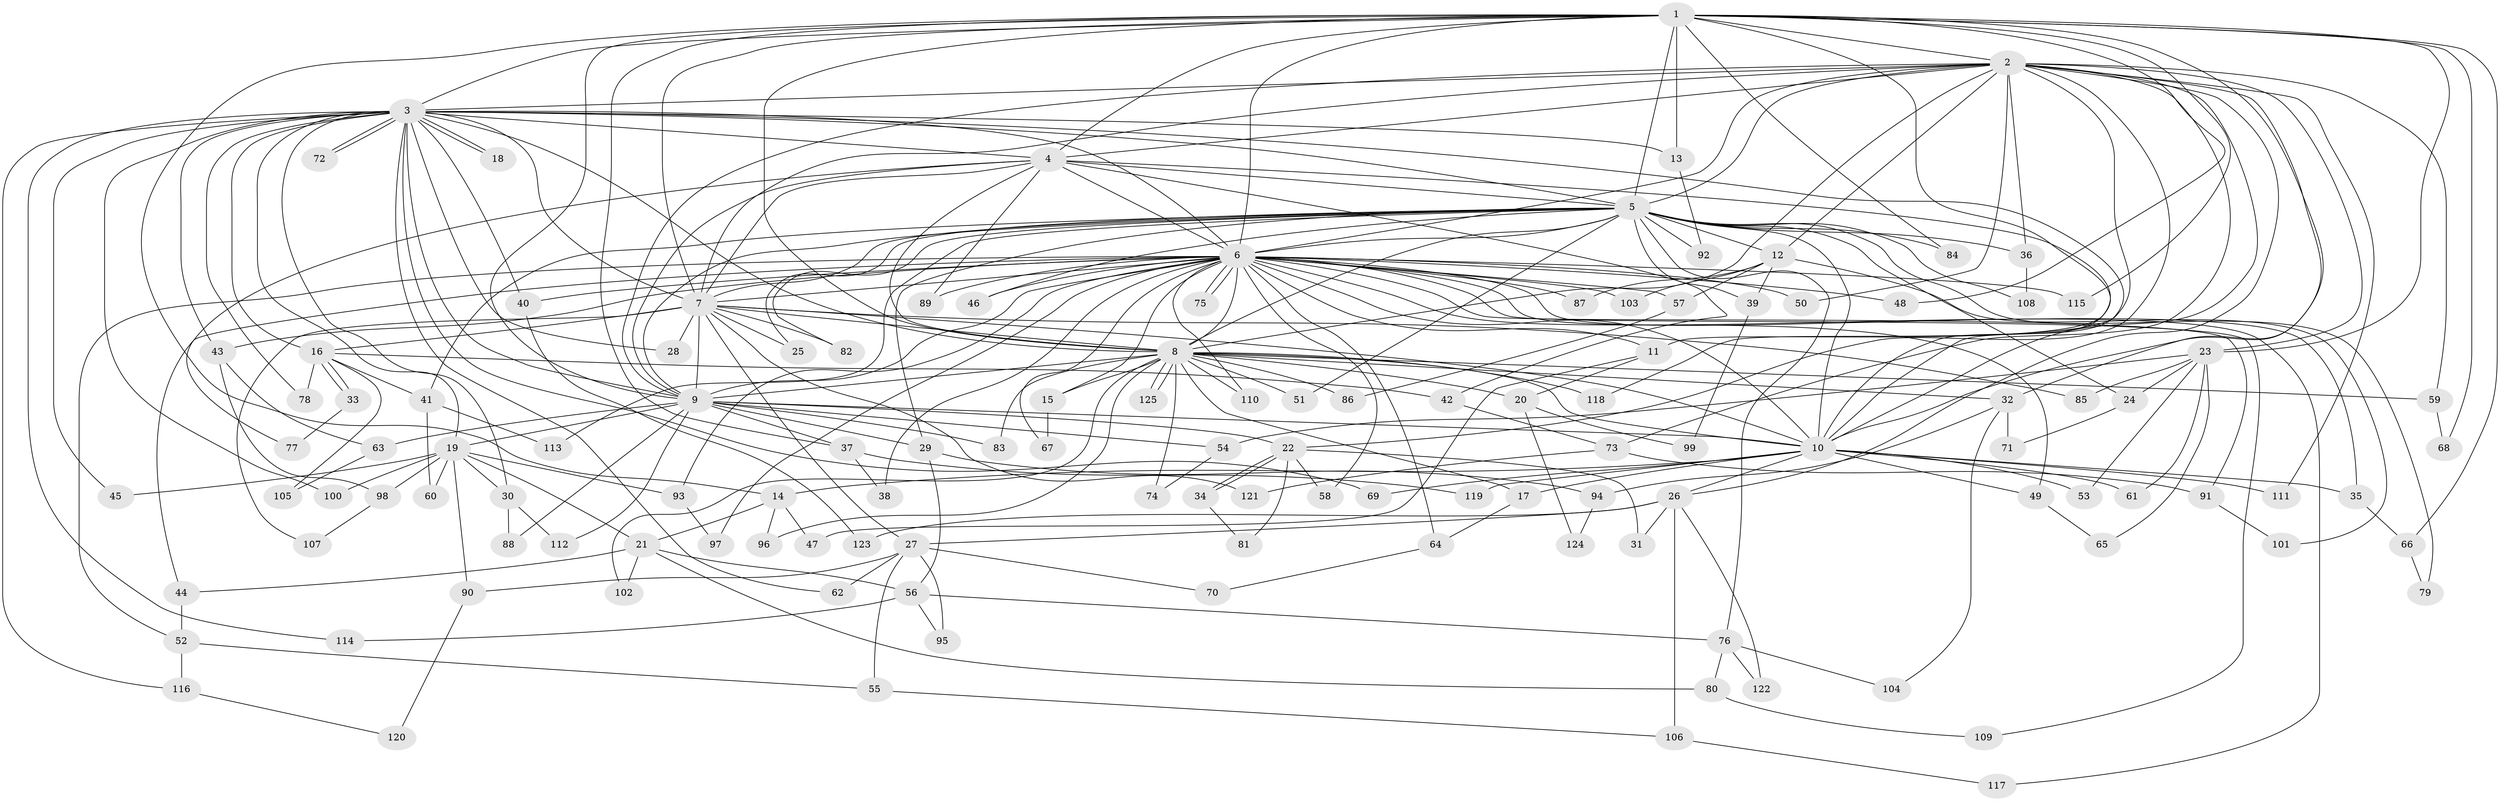 // coarse degree distribution, {19: 0.020202020202020204, 30: 0.010101010101010102, 22: 0.020202020202020204, 34: 0.010101010101010102, 21: 0.010101010101010102, 16: 0.010101010101010102, 7: 0.030303030303030304, 3: 0.21212121212121213, 9: 0.010101010101010102, 1: 0.030303030303030304, 4: 0.06060606060606061, 5: 0.050505050505050504, 8: 0.010101010101010102, 2: 0.5151515151515151}
// Generated by graph-tools (version 1.1) at 2025/41/03/06/25 10:41:38]
// undirected, 125 vertices, 275 edges
graph export_dot {
graph [start="1"]
  node [color=gray90,style=filled];
  1;
  2;
  3;
  4;
  5;
  6;
  7;
  8;
  9;
  10;
  11;
  12;
  13;
  14;
  15;
  16;
  17;
  18;
  19;
  20;
  21;
  22;
  23;
  24;
  25;
  26;
  27;
  28;
  29;
  30;
  31;
  32;
  33;
  34;
  35;
  36;
  37;
  38;
  39;
  40;
  41;
  42;
  43;
  44;
  45;
  46;
  47;
  48;
  49;
  50;
  51;
  52;
  53;
  54;
  55;
  56;
  57;
  58;
  59;
  60;
  61;
  62;
  63;
  64;
  65;
  66;
  67;
  68;
  69;
  70;
  71;
  72;
  73;
  74;
  75;
  76;
  77;
  78;
  79;
  80;
  81;
  82;
  83;
  84;
  85;
  86;
  87;
  88;
  89;
  90;
  91;
  92;
  93;
  94;
  95;
  96;
  97;
  98;
  99;
  100;
  101;
  102;
  103;
  104;
  105;
  106;
  107;
  108;
  109;
  110;
  111;
  112;
  113;
  114;
  115;
  116;
  117;
  118;
  119;
  120;
  121;
  122;
  123;
  124;
  125;
  1 -- 2;
  1 -- 3;
  1 -- 4;
  1 -- 5;
  1 -- 6;
  1 -- 7;
  1 -- 8;
  1 -- 9;
  1 -- 10;
  1 -- 11;
  1 -- 13;
  1 -- 14;
  1 -- 23;
  1 -- 37;
  1 -- 48;
  1 -- 66;
  1 -- 68;
  1 -- 84;
  1 -- 115;
  2 -- 3;
  2 -- 4;
  2 -- 5;
  2 -- 6;
  2 -- 7;
  2 -- 8;
  2 -- 9;
  2 -- 10;
  2 -- 12;
  2 -- 22;
  2 -- 23;
  2 -- 26;
  2 -- 32;
  2 -- 36;
  2 -- 50;
  2 -- 59;
  2 -- 73;
  2 -- 111;
  2 -- 118;
  3 -- 4;
  3 -- 5;
  3 -- 6;
  3 -- 7;
  3 -- 8;
  3 -- 9;
  3 -- 10;
  3 -- 13;
  3 -- 16;
  3 -- 18;
  3 -- 18;
  3 -- 19;
  3 -- 28;
  3 -- 30;
  3 -- 40;
  3 -- 43;
  3 -- 45;
  3 -- 62;
  3 -- 69;
  3 -- 72;
  3 -- 72;
  3 -- 78;
  3 -- 100;
  3 -- 114;
  3 -- 116;
  4 -- 5;
  4 -- 6;
  4 -- 7;
  4 -- 8;
  4 -- 9;
  4 -- 10;
  4 -- 42;
  4 -- 77;
  4 -- 89;
  5 -- 6;
  5 -- 7;
  5 -- 8;
  5 -- 9;
  5 -- 10;
  5 -- 12;
  5 -- 24;
  5 -- 25;
  5 -- 29;
  5 -- 36;
  5 -- 39;
  5 -- 41;
  5 -- 46;
  5 -- 51;
  5 -- 76;
  5 -- 79;
  5 -- 82;
  5 -- 84;
  5 -- 92;
  5 -- 108;
  5 -- 113;
  6 -- 7;
  6 -- 8;
  6 -- 9;
  6 -- 10;
  6 -- 11;
  6 -- 15;
  6 -- 35;
  6 -- 38;
  6 -- 40;
  6 -- 43;
  6 -- 44;
  6 -- 46;
  6 -- 48;
  6 -- 49;
  6 -- 50;
  6 -- 52;
  6 -- 57;
  6 -- 58;
  6 -- 64;
  6 -- 67;
  6 -- 75;
  6 -- 75;
  6 -- 87;
  6 -- 89;
  6 -- 91;
  6 -- 93;
  6 -- 97;
  6 -- 103;
  6 -- 109;
  6 -- 110;
  6 -- 115;
  6 -- 117;
  7 -- 8;
  7 -- 9;
  7 -- 10;
  7 -- 16;
  7 -- 25;
  7 -- 27;
  7 -- 28;
  7 -- 82;
  7 -- 85;
  7 -- 107;
  7 -- 121;
  8 -- 9;
  8 -- 10;
  8 -- 15;
  8 -- 17;
  8 -- 20;
  8 -- 32;
  8 -- 51;
  8 -- 59;
  8 -- 74;
  8 -- 83;
  8 -- 86;
  8 -- 96;
  8 -- 102;
  8 -- 110;
  8 -- 118;
  8 -- 125;
  8 -- 125;
  9 -- 10;
  9 -- 19;
  9 -- 22;
  9 -- 29;
  9 -- 37;
  9 -- 54;
  9 -- 63;
  9 -- 83;
  9 -- 88;
  9 -- 112;
  10 -- 14;
  10 -- 17;
  10 -- 26;
  10 -- 35;
  10 -- 49;
  10 -- 53;
  10 -- 61;
  10 -- 69;
  10 -- 111;
  10 -- 119;
  11 -- 20;
  11 -- 47;
  12 -- 39;
  12 -- 57;
  12 -- 87;
  12 -- 101;
  12 -- 103;
  13 -- 92;
  14 -- 21;
  14 -- 47;
  14 -- 96;
  15 -- 67;
  16 -- 33;
  16 -- 33;
  16 -- 41;
  16 -- 42;
  16 -- 78;
  16 -- 105;
  17 -- 64;
  19 -- 21;
  19 -- 30;
  19 -- 45;
  19 -- 60;
  19 -- 90;
  19 -- 93;
  19 -- 98;
  19 -- 100;
  20 -- 99;
  20 -- 124;
  21 -- 44;
  21 -- 56;
  21 -- 80;
  21 -- 102;
  22 -- 31;
  22 -- 34;
  22 -- 34;
  22 -- 58;
  22 -- 81;
  23 -- 24;
  23 -- 53;
  23 -- 54;
  23 -- 61;
  23 -- 65;
  23 -- 85;
  24 -- 71;
  26 -- 27;
  26 -- 31;
  26 -- 106;
  26 -- 122;
  26 -- 123;
  27 -- 55;
  27 -- 62;
  27 -- 70;
  27 -- 90;
  27 -- 95;
  29 -- 56;
  29 -- 94;
  30 -- 88;
  30 -- 112;
  32 -- 71;
  32 -- 94;
  32 -- 104;
  33 -- 77;
  34 -- 81;
  35 -- 66;
  36 -- 108;
  37 -- 38;
  37 -- 119;
  39 -- 99;
  40 -- 123;
  41 -- 60;
  41 -- 113;
  42 -- 73;
  43 -- 63;
  43 -- 98;
  44 -- 52;
  49 -- 65;
  52 -- 55;
  52 -- 116;
  54 -- 74;
  55 -- 106;
  56 -- 76;
  56 -- 95;
  56 -- 114;
  57 -- 86;
  59 -- 68;
  63 -- 105;
  64 -- 70;
  66 -- 79;
  73 -- 91;
  73 -- 121;
  76 -- 80;
  76 -- 104;
  76 -- 122;
  80 -- 109;
  90 -- 120;
  91 -- 101;
  93 -- 97;
  94 -- 124;
  98 -- 107;
  106 -- 117;
  116 -- 120;
}
